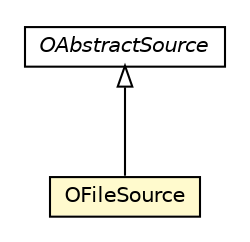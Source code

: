 #!/usr/local/bin/dot
#
# Class diagram 
# Generated by UMLGraph version R5_6-24-gf6e263 (http://www.umlgraph.org/)
#

digraph G {
	edge [fontname="Helvetica",fontsize=10,labelfontname="Helvetica",labelfontsize=10];
	node [fontname="Helvetica",fontsize=10,shape=plaintext];
	nodesep=0.25;
	ranksep=0.5;
	// com.orientechnologies.orient.etl.source.OAbstractSource
	c1761879 [label=<<table title="com.orientechnologies.orient.etl.source.OAbstractSource" border="0" cellborder="1" cellspacing="0" cellpadding="2" port="p" href="./OAbstractSource.html">
		<tr><td><table border="0" cellspacing="0" cellpadding="1">
<tr><td align="center" balign="center"><font face="Helvetica-Oblique"> OAbstractSource </font></td></tr>
		</table></td></tr>
		</table>>, URL="./OAbstractSource.html", fontname="Helvetica", fontcolor="black", fontsize=10.0];
	// com.orientechnologies.orient.etl.source.OFileSource
	c1761885 [label=<<table title="com.orientechnologies.orient.etl.source.OFileSource" border="0" cellborder="1" cellspacing="0" cellpadding="2" port="p" bgcolor="lemonChiffon" href="./OFileSource.html">
		<tr><td><table border="0" cellspacing="0" cellpadding="1">
<tr><td align="center" balign="center"> OFileSource </td></tr>
		</table></td></tr>
		</table>>, URL="./OFileSource.html", fontname="Helvetica", fontcolor="black", fontsize=10.0];
	//com.orientechnologies.orient.etl.source.OFileSource extends com.orientechnologies.orient.etl.source.OAbstractSource
	c1761879:p -> c1761885:p [dir=back,arrowtail=empty];
}

